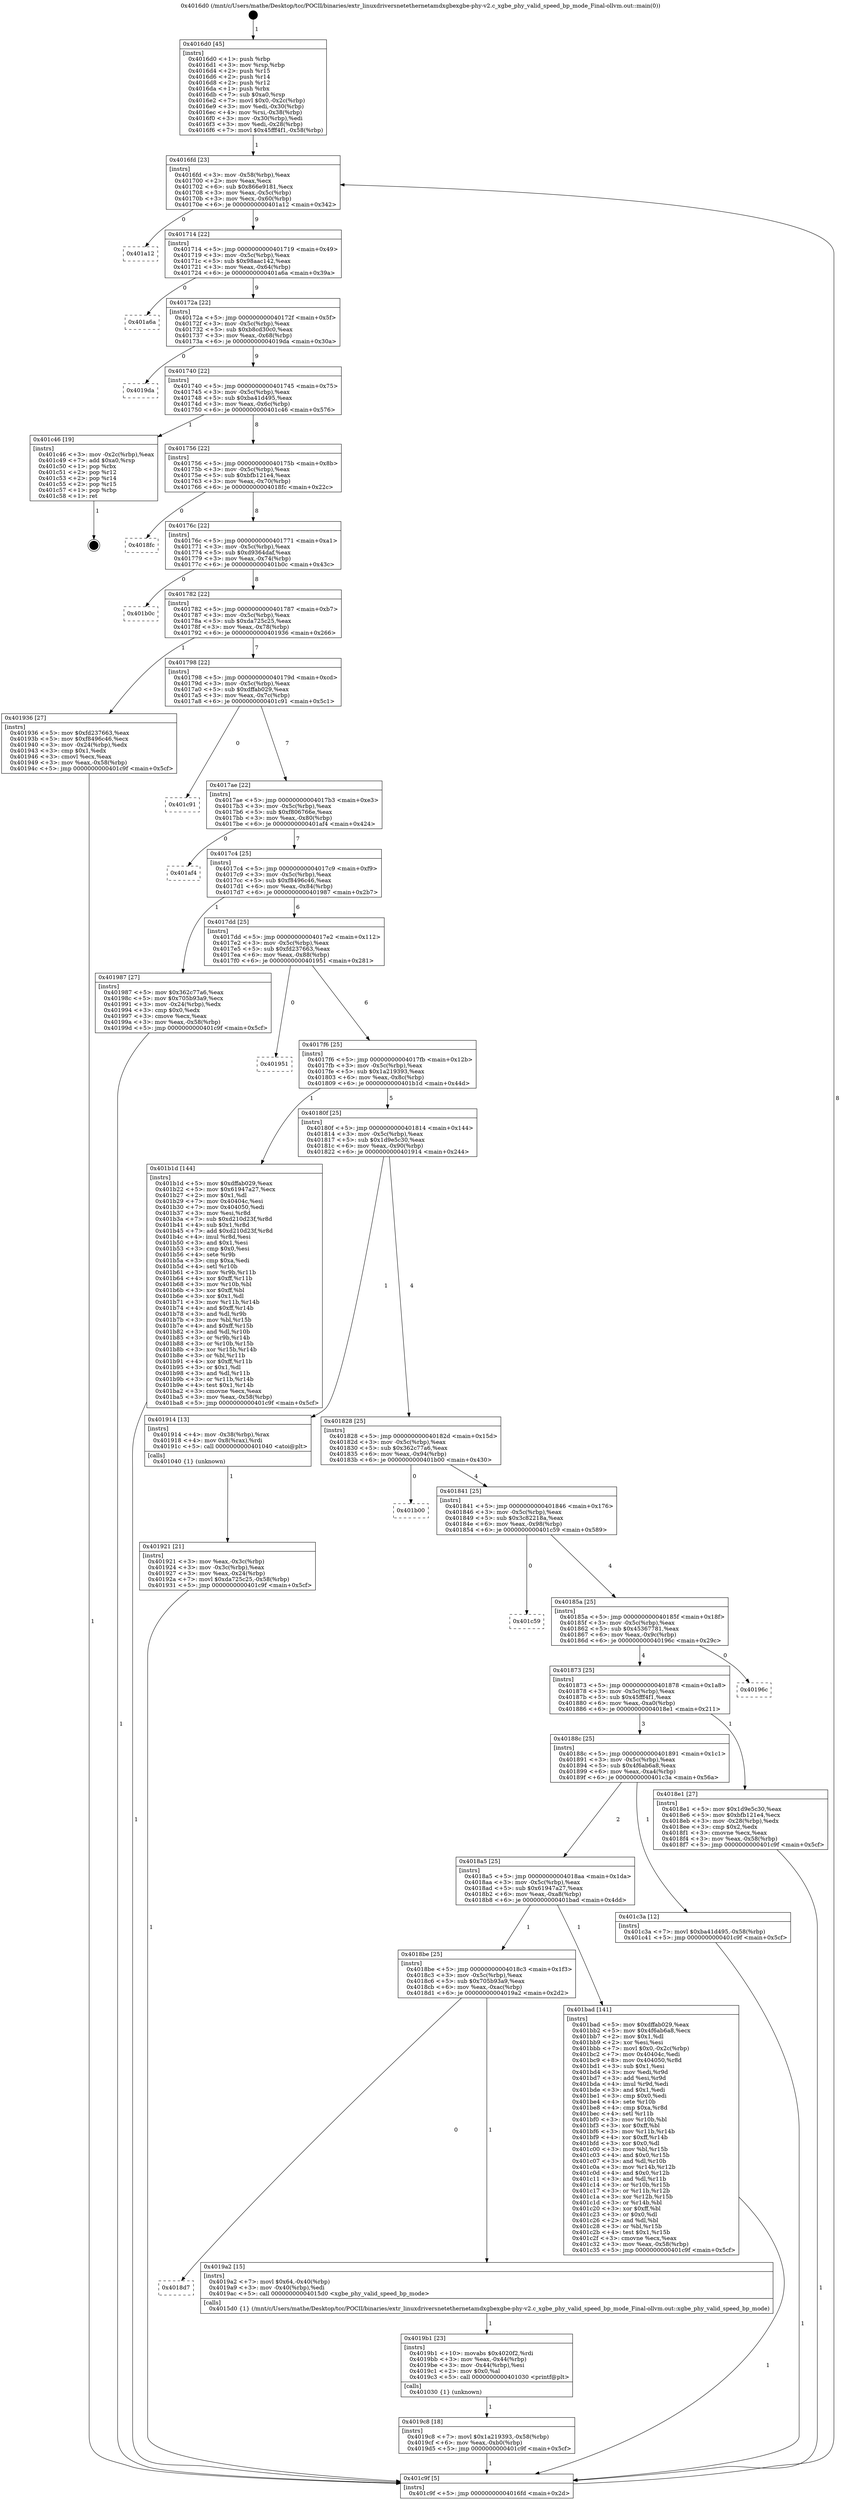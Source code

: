 digraph "0x4016d0" {
  label = "0x4016d0 (/mnt/c/Users/mathe/Desktop/tcc/POCII/binaries/extr_linuxdriversnetethernetamdxgbexgbe-phy-v2.c_xgbe_phy_valid_speed_bp_mode_Final-ollvm.out::main(0))"
  labelloc = "t"
  node[shape=record]

  Entry [label="",width=0.3,height=0.3,shape=circle,fillcolor=black,style=filled]
  "0x4016fd" [label="{
     0x4016fd [23]\l
     | [instrs]\l
     &nbsp;&nbsp;0x4016fd \<+3\>: mov -0x58(%rbp),%eax\l
     &nbsp;&nbsp;0x401700 \<+2\>: mov %eax,%ecx\l
     &nbsp;&nbsp;0x401702 \<+6\>: sub $0x866e9181,%ecx\l
     &nbsp;&nbsp;0x401708 \<+3\>: mov %eax,-0x5c(%rbp)\l
     &nbsp;&nbsp;0x40170b \<+3\>: mov %ecx,-0x60(%rbp)\l
     &nbsp;&nbsp;0x40170e \<+6\>: je 0000000000401a12 \<main+0x342\>\l
  }"]
  "0x401a12" [label="{
     0x401a12\l
  }", style=dashed]
  "0x401714" [label="{
     0x401714 [22]\l
     | [instrs]\l
     &nbsp;&nbsp;0x401714 \<+5\>: jmp 0000000000401719 \<main+0x49\>\l
     &nbsp;&nbsp;0x401719 \<+3\>: mov -0x5c(%rbp),%eax\l
     &nbsp;&nbsp;0x40171c \<+5\>: sub $0x98aac142,%eax\l
     &nbsp;&nbsp;0x401721 \<+3\>: mov %eax,-0x64(%rbp)\l
     &nbsp;&nbsp;0x401724 \<+6\>: je 0000000000401a6a \<main+0x39a\>\l
  }"]
  Exit [label="",width=0.3,height=0.3,shape=circle,fillcolor=black,style=filled,peripheries=2]
  "0x401a6a" [label="{
     0x401a6a\l
  }", style=dashed]
  "0x40172a" [label="{
     0x40172a [22]\l
     | [instrs]\l
     &nbsp;&nbsp;0x40172a \<+5\>: jmp 000000000040172f \<main+0x5f\>\l
     &nbsp;&nbsp;0x40172f \<+3\>: mov -0x5c(%rbp),%eax\l
     &nbsp;&nbsp;0x401732 \<+5\>: sub $0xb8cd30c0,%eax\l
     &nbsp;&nbsp;0x401737 \<+3\>: mov %eax,-0x68(%rbp)\l
     &nbsp;&nbsp;0x40173a \<+6\>: je 00000000004019da \<main+0x30a\>\l
  }"]
  "0x4019c8" [label="{
     0x4019c8 [18]\l
     | [instrs]\l
     &nbsp;&nbsp;0x4019c8 \<+7\>: movl $0x1a219393,-0x58(%rbp)\l
     &nbsp;&nbsp;0x4019cf \<+6\>: mov %eax,-0xb0(%rbp)\l
     &nbsp;&nbsp;0x4019d5 \<+5\>: jmp 0000000000401c9f \<main+0x5cf\>\l
  }"]
  "0x4019da" [label="{
     0x4019da\l
  }", style=dashed]
  "0x401740" [label="{
     0x401740 [22]\l
     | [instrs]\l
     &nbsp;&nbsp;0x401740 \<+5\>: jmp 0000000000401745 \<main+0x75\>\l
     &nbsp;&nbsp;0x401745 \<+3\>: mov -0x5c(%rbp),%eax\l
     &nbsp;&nbsp;0x401748 \<+5\>: sub $0xba41d495,%eax\l
     &nbsp;&nbsp;0x40174d \<+3\>: mov %eax,-0x6c(%rbp)\l
     &nbsp;&nbsp;0x401750 \<+6\>: je 0000000000401c46 \<main+0x576\>\l
  }"]
  "0x4019b1" [label="{
     0x4019b1 [23]\l
     | [instrs]\l
     &nbsp;&nbsp;0x4019b1 \<+10\>: movabs $0x4020f2,%rdi\l
     &nbsp;&nbsp;0x4019bb \<+3\>: mov %eax,-0x44(%rbp)\l
     &nbsp;&nbsp;0x4019be \<+3\>: mov -0x44(%rbp),%esi\l
     &nbsp;&nbsp;0x4019c1 \<+2\>: mov $0x0,%al\l
     &nbsp;&nbsp;0x4019c3 \<+5\>: call 0000000000401030 \<printf@plt\>\l
     | [calls]\l
     &nbsp;&nbsp;0x401030 \{1\} (unknown)\l
  }"]
  "0x401c46" [label="{
     0x401c46 [19]\l
     | [instrs]\l
     &nbsp;&nbsp;0x401c46 \<+3\>: mov -0x2c(%rbp),%eax\l
     &nbsp;&nbsp;0x401c49 \<+7\>: add $0xa0,%rsp\l
     &nbsp;&nbsp;0x401c50 \<+1\>: pop %rbx\l
     &nbsp;&nbsp;0x401c51 \<+2\>: pop %r12\l
     &nbsp;&nbsp;0x401c53 \<+2\>: pop %r14\l
     &nbsp;&nbsp;0x401c55 \<+2\>: pop %r15\l
     &nbsp;&nbsp;0x401c57 \<+1\>: pop %rbp\l
     &nbsp;&nbsp;0x401c58 \<+1\>: ret\l
  }"]
  "0x401756" [label="{
     0x401756 [22]\l
     | [instrs]\l
     &nbsp;&nbsp;0x401756 \<+5\>: jmp 000000000040175b \<main+0x8b\>\l
     &nbsp;&nbsp;0x40175b \<+3\>: mov -0x5c(%rbp),%eax\l
     &nbsp;&nbsp;0x40175e \<+5\>: sub $0xbfb121e4,%eax\l
     &nbsp;&nbsp;0x401763 \<+3\>: mov %eax,-0x70(%rbp)\l
     &nbsp;&nbsp;0x401766 \<+6\>: je 00000000004018fc \<main+0x22c\>\l
  }"]
  "0x4018d7" [label="{
     0x4018d7\l
  }", style=dashed]
  "0x4018fc" [label="{
     0x4018fc\l
  }", style=dashed]
  "0x40176c" [label="{
     0x40176c [22]\l
     | [instrs]\l
     &nbsp;&nbsp;0x40176c \<+5\>: jmp 0000000000401771 \<main+0xa1\>\l
     &nbsp;&nbsp;0x401771 \<+3\>: mov -0x5c(%rbp),%eax\l
     &nbsp;&nbsp;0x401774 \<+5\>: sub $0xd9364daf,%eax\l
     &nbsp;&nbsp;0x401779 \<+3\>: mov %eax,-0x74(%rbp)\l
     &nbsp;&nbsp;0x40177c \<+6\>: je 0000000000401b0c \<main+0x43c\>\l
  }"]
  "0x4019a2" [label="{
     0x4019a2 [15]\l
     | [instrs]\l
     &nbsp;&nbsp;0x4019a2 \<+7\>: movl $0x64,-0x40(%rbp)\l
     &nbsp;&nbsp;0x4019a9 \<+3\>: mov -0x40(%rbp),%edi\l
     &nbsp;&nbsp;0x4019ac \<+5\>: call 00000000004015d0 \<xgbe_phy_valid_speed_bp_mode\>\l
     | [calls]\l
     &nbsp;&nbsp;0x4015d0 \{1\} (/mnt/c/Users/mathe/Desktop/tcc/POCII/binaries/extr_linuxdriversnetethernetamdxgbexgbe-phy-v2.c_xgbe_phy_valid_speed_bp_mode_Final-ollvm.out::xgbe_phy_valid_speed_bp_mode)\l
  }"]
  "0x401b0c" [label="{
     0x401b0c\l
  }", style=dashed]
  "0x401782" [label="{
     0x401782 [22]\l
     | [instrs]\l
     &nbsp;&nbsp;0x401782 \<+5\>: jmp 0000000000401787 \<main+0xb7\>\l
     &nbsp;&nbsp;0x401787 \<+3\>: mov -0x5c(%rbp),%eax\l
     &nbsp;&nbsp;0x40178a \<+5\>: sub $0xda725c25,%eax\l
     &nbsp;&nbsp;0x40178f \<+3\>: mov %eax,-0x78(%rbp)\l
     &nbsp;&nbsp;0x401792 \<+6\>: je 0000000000401936 \<main+0x266\>\l
  }"]
  "0x4018be" [label="{
     0x4018be [25]\l
     | [instrs]\l
     &nbsp;&nbsp;0x4018be \<+5\>: jmp 00000000004018c3 \<main+0x1f3\>\l
     &nbsp;&nbsp;0x4018c3 \<+3\>: mov -0x5c(%rbp),%eax\l
     &nbsp;&nbsp;0x4018c6 \<+5\>: sub $0x705b93a9,%eax\l
     &nbsp;&nbsp;0x4018cb \<+6\>: mov %eax,-0xac(%rbp)\l
     &nbsp;&nbsp;0x4018d1 \<+6\>: je 00000000004019a2 \<main+0x2d2\>\l
  }"]
  "0x401936" [label="{
     0x401936 [27]\l
     | [instrs]\l
     &nbsp;&nbsp;0x401936 \<+5\>: mov $0xfd237663,%eax\l
     &nbsp;&nbsp;0x40193b \<+5\>: mov $0xf8496c46,%ecx\l
     &nbsp;&nbsp;0x401940 \<+3\>: mov -0x24(%rbp),%edx\l
     &nbsp;&nbsp;0x401943 \<+3\>: cmp $0x1,%edx\l
     &nbsp;&nbsp;0x401946 \<+3\>: cmovl %ecx,%eax\l
     &nbsp;&nbsp;0x401949 \<+3\>: mov %eax,-0x58(%rbp)\l
     &nbsp;&nbsp;0x40194c \<+5\>: jmp 0000000000401c9f \<main+0x5cf\>\l
  }"]
  "0x401798" [label="{
     0x401798 [22]\l
     | [instrs]\l
     &nbsp;&nbsp;0x401798 \<+5\>: jmp 000000000040179d \<main+0xcd\>\l
     &nbsp;&nbsp;0x40179d \<+3\>: mov -0x5c(%rbp),%eax\l
     &nbsp;&nbsp;0x4017a0 \<+5\>: sub $0xdffab029,%eax\l
     &nbsp;&nbsp;0x4017a5 \<+3\>: mov %eax,-0x7c(%rbp)\l
     &nbsp;&nbsp;0x4017a8 \<+6\>: je 0000000000401c91 \<main+0x5c1\>\l
  }"]
  "0x401bad" [label="{
     0x401bad [141]\l
     | [instrs]\l
     &nbsp;&nbsp;0x401bad \<+5\>: mov $0xdffab029,%eax\l
     &nbsp;&nbsp;0x401bb2 \<+5\>: mov $0x4f6ab6a8,%ecx\l
     &nbsp;&nbsp;0x401bb7 \<+2\>: mov $0x1,%dl\l
     &nbsp;&nbsp;0x401bb9 \<+2\>: xor %esi,%esi\l
     &nbsp;&nbsp;0x401bbb \<+7\>: movl $0x0,-0x2c(%rbp)\l
     &nbsp;&nbsp;0x401bc2 \<+7\>: mov 0x40404c,%edi\l
     &nbsp;&nbsp;0x401bc9 \<+8\>: mov 0x404050,%r8d\l
     &nbsp;&nbsp;0x401bd1 \<+3\>: sub $0x1,%esi\l
     &nbsp;&nbsp;0x401bd4 \<+3\>: mov %edi,%r9d\l
     &nbsp;&nbsp;0x401bd7 \<+3\>: add %esi,%r9d\l
     &nbsp;&nbsp;0x401bda \<+4\>: imul %r9d,%edi\l
     &nbsp;&nbsp;0x401bde \<+3\>: and $0x1,%edi\l
     &nbsp;&nbsp;0x401be1 \<+3\>: cmp $0x0,%edi\l
     &nbsp;&nbsp;0x401be4 \<+4\>: sete %r10b\l
     &nbsp;&nbsp;0x401be8 \<+4\>: cmp $0xa,%r8d\l
     &nbsp;&nbsp;0x401bec \<+4\>: setl %r11b\l
     &nbsp;&nbsp;0x401bf0 \<+3\>: mov %r10b,%bl\l
     &nbsp;&nbsp;0x401bf3 \<+3\>: xor $0xff,%bl\l
     &nbsp;&nbsp;0x401bf6 \<+3\>: mov %r11b,%r14b\l
     &nbsp;&nbsp;0x401bf9 \<+4\>: xor $0xff,%r14b\l
     &nbsp;&nbsp;0x401bfd \<+3\>: xor $0x0,%dl\l
     &nbsp;&nbsp;0x401c00 \<+3\>: mov %bl,%r15b\l
     &nbsp;&nbsp;0x401c03 \<+4\>: and $0x0,%r15b\l
     &nbsp;&nbsp;0x401c07 \<+3\>: and %dl,%r10b\l
     &nbsp;&nbsp;0x401c0a \<+3\>: mov %r14b,%r12b\l
     &nbsp;&nbsp;0x401c0d \<+4\>: and $0x0,%r12b\l
     &nbsp;&nbsp;0x401c11 \<+3\>: and %dl,%r11b\l
     &nbsp;&nbsp;0x401c14 \<+3\>: or %r10b,%r15b\l
     &nbsp;&nbsp;0x401c17 \<+3\>: or %r11b,%r12b\l
     &nbsp;&nbsp;0x401c1a \<+3\>: xor %r12b,%r15b\l
     &nbsp;&nbsp;0x401c1d \<+3\>: or %r14b,%bl\l
     &nbsp;&nbsp;0x401c20 \<+3\>: xor $0xff,%bl\l
     &nbsp;&nbsp;0x401c23 \<+3\>: or $0x0,%dl\l
     &nbsp;&nbsp;0x401c26 \<+2\>: and %dl,%bl\l
     &nbsp;&nbsp;0x401c28 \<+3\>: or %bl,%r15b\l
     &nbsp;&nbsp;0x401c2b \<+4\>: test $0x1,%r15b\l
     &nbsp;&nbsp;0x401c2f \<+3\>: cmovne %ecx,%eax\l
     &nbsp;&nbsp;0x401c32 \<+3\>: mov %eax,-0x58(%rbp)\l
     &nbsp;&nbsp;0x401c35 \<+5\>: jmp 0000000000401c9f \<main+0x5cf\>\l
  }"]
  "0x401c91" [label="{
     0x401c91\l
  }", style=dashed]
  "0x4017ae" [label="{
     0x4017ae [22]\l
     | [instrs]\l
     &nbsp;&nbsp;0x4017ae \<+5\>: jmp 00000000004017b3 \<main+0xe3\>\l
     &nbsp;&nbsp;0x4017b3 \<+3\>: mov -0x5c(%rbp),%eax\l
     &nbsp;&nbsp;0x4017b6 \<+5\>: sub $0xf806766e,%eax\l
     &nbsp;&nbsp;0x4017bb \<+3\>: mov %eax,-0x80(%rbp)\l
     &nbsp;&nbsp;0x4017be \<+6\>: je 0000000000401af4 \<main+0x424\>\l
  }"]
  "0x4018a5" [label="{
     0x4018a5 [25]\l
     | [instrs]\l
     &nbsp;&nbsp;0x4018a5 \<+5\>: jmp 00000000004018aa \<main+0x1da\>\l
     &nbsp;&nbsp;0x4018aa \<+3\>: mov -0x5c(%rbp),%eax\l
     &nbsp;&nbsp;0x4018ad \<+5\>: sub $0x61947a27,%eax\l
     &nbsp;&nbsp;0x4018b2 \<+6\>: mov %eax,-0xa8(%rbp)\l
     &nbsp;&nbsp;0x4018b8 \<+6\>: je 0000000000401bad \<main+0x4dd\>\l
  }"]
  "0x401af4" [label="{
     0x401af4\l
  }", style=dashed]
  "0x4017c4" [label="{
     0x4017c4 [25]\l
     | [instrs]\l
     &nbsp;&nbsp;0x4017c4 \<+5\>: jmp 00000000004017c9 \<main+0xf9\>\l
     &nbsp;&nbsp;0x4017c9 \<+3\>: mov -0x5c(%rbp),%eax\l
     &nbsp;&nbsp;0x4017cc \<+5\>: sub $0xf8496c46,%eax\l
     &nbsp;&nbsp;0x4017d1 \<+6\>: mov %eax,-0x84(%rbp)\l
     &nbsp;&nbsp;0x4017d7 \<+6\>: je 0000000000401987 \<main+0x2b7\>\l
  }"]
  "0x401c3a" [label="{
     0x401c3a [12]\l
     | [instrs]\l
     &nbsp;&nbsp;0x401c3a \<+7\>: movl $0xba41d495,-0x58(%rbp)\l
     &nbsp;&nbsp;0x401c41 \<+5\>: jmp 0000000000401c9f \<main+0x5cf\>\l
  }"]
  "0x401987" [label="{
     0x401987 [27]\l
     | [instrs]\l
     &nbsp;&nbsp;0x401987 \<+5\>: mov $0x362c77a6,%eax\l
     &nbsp;&nbsp;0x40198c \<+5\>: mov $0x705b93a9,%ecx\l
     &nbsp;&nbsp;0x401991 \<+3\>: mov -0x24(%rbp),%edx\l
     &nbsp;&nbsp;0x401994 \<+3\>: cmp $0x0,%edx\l
     &nbsp;&nbsp;0x401997 \<+3\>: cmove %ecx,%eax\l
     &nbsp;&nbsp;0x40199a \<+3\>: mov %eax,-0x58(%rbp)\l
     &nbsp;&nbsp;0x40199d \<+5\>: jmp 0000000000401c9f \<main+0x5cf\>\l
  }"]
  "0x4017dd" [label="{
     0x4017dd [25]\l
     | [instrs]\l
     &nbsp;&nbsp;0x4017dd \<+5\>: jmp 00000000004017e2 \<main+0x112\>\l
     &nbsp;&nbsp;0x4017e2 \<+3\>: mov -0x5c(%rbp),%eax\l
     &nbsp;&nbsp;0x4017e5 \<+5\>: sub $0xfd237663,%eax\l
     &nbsp;&nbsp;0x4017ea \<+6\>: mov %eax,-0x88(%rbp)\l
     &nbsp;&nbsp;0x4017f0 \<+6\>: je 0000000000401951 \<main+0x281\>\l
  }"]
  "0x401921" [label="{
     0x401921 [21]\l
     | [instrs]\l
     &nbsp;&nbsp;0x401921 \<+3\>: mov %eax,-0x3c(%rbp)\l
     &nbsp;&nbsp;0x401924 \<+3\>: mov -0x3c(%rbp),%eax\l
     &nbsp;&nbsp;0x401927 \<+3\>: mov %eax,-0x24(%rbp)\l
     &nbsp;&nbsp;0x40192a \<+7\>: movl $0xda725c25,-0x58(%rbp)\l
     &nbsp;&nbsp;0x401931 \<+5\>: jmp 0000000000401c9f \<main+0x5cf\>\l
  }"]
  "0x401951" [label="{
     0x401951\l
  }", style=dashed]
  "0x4017f6" [label="{
     0x4017f6 [25]\l
     | [instrs]\l
     &nbsp;&nbsp;0x4017f6 \<+5\>: jmp 00000000004017fb \<main+0x12b\>\l
     &nbsp;&nbsp;0x4017fb \<+3\>: mov -0x5c(%rbp),%eax\l
     &nbsp;&nbsp;0x4017fe \<+5\>: sub $0x1a219393,%eax\l
     &nbsp;&nbsp;0x401803 \<+6\>: mov %eax,-0x8c(%rbp)\l
     &nbsp;&nbsp;0x401809 \<+6\>: je 0000000000401b1d \<main+0x44d\>\l
  }"]
  "0x4016d0" [label="{
     0x4016d0 [45]\l
     | [instrs]\l
     &nbsp;&nbsp;0x4016d0 \<+1\>: push %rbp\l
     &nbsp;&nbsp;0x4016d1 \<+3\>: mov %rsp,%rbp\l
     &nbsp;&nbsp;0x4016d4 \<+2\>: push %r15\l
     &nbsp;&nbsp;0x4016d6 \<+2\>: push %r14\l
     &nbsp;&nbsp;0x4016d8 \<+2\>: push %r12\l
     &nbsp;&nbsp;0x4016da \<+1\>: push %rbx\l
     &nbsp;&nbsp;0x4016db \<+7\>: sub $0xa0,%rsp\l
     &nbsp;&nbsp;0x4016e2 \<+7\>: movl $0x0,-0x2c(%rbp)\l
     &nbsp;&nbsp;0x4016e9 \<+3\>: mov %edi,-0x30(%rbp)\l
     &nbsp;&nbsp;0x4016ec \<+4\>: mov %rsi,-0x38(%rbp)\l
     &nbsp;&nbsp;0x4016f0 \<+3\>: mov -0x30(%rbp),%edi\l
     &nbsp;&nbsp;0x4016f3 \<+3\>: mov %edi,-0x28(%rbp)\l
     &nbsp;&nbsp;0x4016f6 \<+7\>: movl $0x45fff4f1,-0x58(%rbp)\l
  }"]
  "0x401b1d" [label="{
     0x401b1d [144]\l
     | [instrs]\l
     &nbsp;&nbsp;0x401b1d \<+5\>: mov $0xdffab029,%eax\l
     &nbsp;&nbsp;0x401b22 \<+5\>: mov $0x61947a27,%ecx\l
     &nbsp;&nbsp;0x401b27 \<+2\>: mov $0x1,%dl\l
     &nbsp;&nbsp;0x401b29 \<+7\>: mov 0x40404c,%esi\l
     &nbsp;&nbsp;0x401b30 \<+7\>: mov 0x404050,%edi\l
     &nbsp;&nbsp;0x401b37 \<+3\>: mov %esi,%r8d\l
     &nbsp;&nbsp;0x401b3a \<+7\>: sub $0xd210d23f,%r8d\l
     &nbsp;&nbsp;0x401b41 \<+4\>: sub $0x1,%r8d\l
     &nbsp;&nbsp;0x401b45 \<+7\>: add $0xd210d23f,%r8d\l
     &nbsp;&nbsp;0x401b4c \<+4\>: imul %r8d,%esi\l
     &nbsp;&nbsp;0x401b50 \<+3\>: and $0x1,%esi\l
     &nbsp;&nbsp;0x401b53 \<+3\>: cmp $0x0,%esi\l
     &nbsp;&nbsp;0x401b56 \<+4\>: sete %r9b\l
     &nbsp;&nbsp;0x401b5a \<+3\>: cmp $0xa,%edi\l
     &nbsp;&nbsp;0x401b5d \<+4\>: setl %r10b\l
     &nbsp;&nbsp;0x401b61 \<+3\>: mov %r9b,%r11b\l
     &nbsp;&nbsp;0x401b64 \<+4\>: xor $0xff,%r11b\l
     &nbsp;&nbsp;0x401b68 \<+3\>: mov %r10b,%bl\l
     &nbsp;&nbsp;0x401b6b \<+3\>: xor $0xff,%bl\l
     &nbsp;&nbsp;0x401b6e \<+3\>: xor $0x1,%dl\l
     &nbsp;&nbsp;0x401b71 \<+3\>: mov %r11b,%r14b\l
     &nbsp;&nbsp;0x401b74 \<+4\>: and $0xff,%r14b\l
     &nbsp;&nbsp;0x401b78 \<+3\>: and %dl,%r9b\l
     &nbsp;&nbsp;0x401b7b \<+3\>: mov %bl,%r15b\l
     &nbsp;&nbsp;0x401b7e \<+4\>: and $0xff,%r15b\l
     &nbsp;&nbsp;0x401b82 \<+3\>: and %dl,%r10b\l
     &nbsp;&nbsp;0x401b85 \<+3\>: or %r9b,%r14b\l
     &nbsp;&nbsp;0x401b88 \<+3\>: or %r10b,%r15b\l
     &nbsp;&nbsp;0x401b8b \<+3\>: xor %r15b,%r14b\l
     &nbsp;&nbsp;0x401b8e \<+3\>: or %bl,%r11b\l
     &nbsp;&nbsp;0x401b91 \<+4\>: xor $0xff,%r11b\l
     &nbsp;&nbsp;0x401b95 \<+3\>: or $0x1,%dl\l
     &nbsp;&nbsp;0x401b98 \<+3\>: and %dl,%r11b\l
     &nbsp;&nbsp;0x401b9b \<+3\>: or %r11b,%r14b\l
     &nbsp;&nbsp;0x401b9e \<+4\>: test $0x1,%r14b\l
     &nbsp;&nbsp;0x401ba2 \<+3\>: cmovne %ecx,%eax\l
     &nbsp;&nbsp;0x401ba5 \<+3\>: mov %eax,-0x58(%rbp)\l
     &nbsp;&nbsp;0x401ba8 \<+5\>: jmp 0000000000401c9f \<main+0x5cf\>\l
  }"]
  "0x40180f" [label="{
     0x40180f [25]\l
     | [instrs]\l
     &nbsp;&nbsp;0x40180f \<+5\>: jmp 0000000000401814 \<main+0x144\>\l
     &nbsp;&nbsp;0x401814 \<+3\>: mov -0x5c(%rbp),%eax\l
     &nbsp;&nbsp;0x401817 \<+5\>: sub $0x1d9e5c30,%eax\l
     &nbsp;&nbsp;0x40181c \<+6\>: mov %eax,-0x90(%rbp)\l
     &nbsp;&nbsp;0x401822 \<+6\>: je 0000000000401914 \<main+0x244\>\l
  }"]
  "0x401c9f" [label="{
     0x401c9f [5]\l
     | [instrs]\l
     &nbsp;&nbsp;0x401c9f \<+5\>: jmp 00000000004016fd \<main+0x2d\>\l
  }"]
  "0x401914" [label="{
     0x401914 [13]\l
     | [instrs]\l
     &nbsp;&nbsp;0x401914 \<+4\>: mov -0x38(%rbp),%rax\l
     &nbsp;&nbsp;0x401918 \<+4\>: mov 0x8(%rax),%rdi\l
     &nbsp;&nbsp;0x40191c \<+5\>: call 0000000000401040 \<atoi@plt\>\l
     | [calls]\l
     &nbsp;&nbsp;0x401040 \{1\} (unknown)\l
  }"]
  "0x401828" [label="{
     0x401828 [25]\l
     | [instrs]\l
     &nbsp;&nbsp;0x401828 \<+5\>: jmp 000000000040182d \<main+0x15d\>\l
     &nbsp;&nbsp;0x40182d \<+3\>: mov -0x5c(%rbp),%eax\l
     &nbsp;&nbsp;0x401830 \<+5\>: sub $0x362c77a6,%eax\l
     &nbsp;&nbsp;0x401835 \<+6\>: mov %eax,-0x94(%rbp)\l
     &nbsp;&nbsp;0x40183b \<+6\>: je 0000000000401b00 \<main+0x430\>\l
  }"]
  "0x40188c" [label="{
     0x40188c [25]\l
     | [instrs]\l
     &nbsp;&nbsp;0x40188c \<+5\>: jmp 0000000000401891 \<main+0x1c1\>\l
     &nbsp;&nbsp;0x401891 \<+3\>: mov -0x5c(%rbp),%eax\l
     &nbsp;&nbsp;0x401894 \<+5\>: sub $0x4f6ab6a8,%eax\l
     &nbsp;&nbsp;0x401899 \<+6\>: mov %eax,-0xa4(%rbp)\l
     &nbsp;&nbsp;0x40189f \<+6\>: je 0000000000401c3a \<main+0x56a\>\l
  }"]
  "0x401b00" [label="{
     0x401b00\l
  }", style=dashed]
  "0x401841" [label="{
     0x401841 [25]\l
     | [instrs]\l
     &nbsp;&nbsp;0x401841 \<+5\>: jmp 0000000000401846 \<main+0x176\>\l
     &nbsp;&nbsp;0x401846 \<+3\>: mov -0x5c(%rbp),%eax\l
     &nbsp;&nbsp;0x401849 \<+5\>: sub $0x3c82218a,%eax\l
     &nbsp;&nbsp;0x40184e \<+6\>: mov %eax,-0x98(%rbp)\l
     &nbsp;&nbsp;0x401854 \<+6\>: je 0000000000401c59 \<main+0x589\>\l
  }"]
  "0x4018e1" [label="{
     0x4018e1 [27]\l
     | [instrs]\l
     &nbsp;&nbsp;0x4018e1 \<+5\>: mov $0x1d9e5c30,%eax\l
     &nbsp;&nbsp;0x4018e6 \<+5\>: mov $0xbfb121e4,%ecx\l
     &nbsp;&nbsp;0x4018eb \<+3\>: mov -0x28(%rbp),%edx\l
     &nbsp;&nbsp;0x4018ee \<+3\>: cmp $0x2,%edx\l
     &nbsp;&nbsp;0x4018f1 \<+3\>: cmovne %ecx,%eax\l
     &nbsp;&nbsp;0x4018f4 \<+3\>: mov %eax,-0x58(%rbp)\l
     &nbsp;&nbsp;0x4018f7 \<+5\>: jmp 0000000000401c9f \<main+0x5cf\>\l
  }"]
  "0x401c59" [label="{
     0x401c59\l
  }", style=dashed]
  "0x40185a" [label="{
     0x40185a [25]\l
     | [instrs]\l
     &nbsp;&nbsp;0x40185a \<+5\>: jmp 000000000040185f \<main+0x18f\>\l
     &nbsp;&nbsp;0x40185f \<+3\>: mov -0x5c(%rbp),%eax\l
     &nbsp;&nbsp;0x401862 \<+5\>: sub $0x45367781,%eax\l
     &nbsp;&nbsp;0x401867 \<+6\>: mov %eax,-0x9c(%rbp)\l
     &nbsp;&nbsp;0x40186d \<+6\>: je 000000000040196c \<main+0x29c\>\l
  }"]
  "0x401873" [label="{
     0x401873 [25]\l
     | [instrs]\l
     &nbsp;&nbsp;0x401873 \<+5\>: jmp 0000000000401878 \<main+0x1a8\>\l
     &nbsp;&nbsp;0x401878 \<+3\>: mov -0x5c(%rbp),%eax\l
     &nbsp;&nbsp;0x40187b \<+5\>: sub $0x45fff4f1,%eax\l
     &nbsp;&nbsp;0x401880 \<+6\>: mov %eax,-0xa0(%rbp)\l
     &nbsp;&nbsp;0x401886 \<+6\>: je 00000000004018e1 \<main+0x211\>\l
  }"]
  "0x40196c" [label="{
     0x40196c\l
  }", style=dashed]
  Entry -> "0x4016d0" [label=" 1"]
  "0x4016fd" -> "0x401a12" [label=" 0"]
  "0x4016fd" -> "0x401714" [label=" 9"]
  "0x401c46" -> Exit [label=" 1"]
  "0x401714" -> "0x401a6a" [label=" 0"]
  "0x401714" -> "0x40172a" [label=" 9"]
  "0x401c3a" -> "0x401c9f" [label=" 1"]
  "0x40172a" -> "0x4019da" [label=" 0"]
  "0x40172a" -> "0x401740" [label=" 9"]
  "0x401bad" -> "0x401c9f" [label=" 1"]
  "0x401740" -> "0x401c46" [label=" 1"]
  "0x401740" -> "0x401756" [label=" 8"]
  "0x401b1d" -> "0x401c9f" [label=" 1"]
  "0x401756" -> "0x4018fc" [label=" 0"]
  "0x401756" -> "0x40176c" [label=" 8"]
  "0x4019c8" -> "0x401c9f" [label=" 1"]
  "0x40176c" -> "0x401b0c" [label=" 0"]
  "0x40176c" -> "0x401782" [label=" 8"]
  "0x4019b1" -> "0x4019c8" [label=" 1"]
  "0x401782" -> "0x401936" [label=" 1"]
  "0x401782" -> "0x401798" [label=" 7"]
  "0x4018be" -> "0x4018d7" [label=" 0"]
  "0x401798" -> "0x401c91" [label=" 0"]
  "0x401798" -> "0x4017ae" [label=" 7"]
  "0x4018be" -> "0x4019a2" [label=" 1"]
  "0x4017ae" -> "0x401af4" [label=" 0"]
  "0x4017ae" -> "0x4017c4" [label=" 7"]
  "0x4018a5" -> "0x4018be" [label=" 1"]
  "0x4017c4" -> "0x401987" [label=" 1"]
  "0x4017c4" -> "0x4017dd" [label=" 6"]
  "0x4018a5" -> "0x401bad" [label=" 1"]
  "0x4017dd" -> "0x401951" [label=" 0"]
  "0x4017dd" -> "0x4017f6" [label=" 6"]
  "0x40188c" -> "0x4018a5" [label=" 2"]
  "0x4017f6" -> "0x401b1d" [label=" 1"]
  "0x4017f6" -> "0x40180f" [label=" 5"]
  "0x40188c" -> "0x401c3a" [label=" 1"]
  "0x40180f" -> "0x401914" [label=" 1"]
  "0x40180f" -> "0x401828" [label=" 4"]
  "0x4019a2" -> "0x4019b1" [label=" 1"]
  "0x401828" -> "0x401b00" [label=" 0"]
  "0x401828" -> "0x401841" [label=" 4"]
  "0x401987" -> "0x401c9f" [label=" 1"]
  "0x401841" -> "0x401c59" [label=" 0"]
  "0x401841" -> "0x40185a" [label=" 4"]
  "0x401936" -> "0x401c9f" [label=" 1"]
  "0x40185a" -> "0x40196c" [label=" 0"]
  "0x40185a" -> "0x401873" [label=" 4"]
  "0x401921" -> "0x401c9f" [label=" 1"]
  "0x401873" -> "0x4018e1" [label=" 1"]
  "0x401873" -> "0x40188c" [label=" 3"]
  "0x4018e1" -> "0x401c9f" [label=" 1"]
  "0x4016d0" -> "0x4016fd" [label=" 1"]
  "0x401c9f" -> "0x4016fd" [label=" 8"]
  "0x401914" -> "0x401921" [label=" 1"]
}
